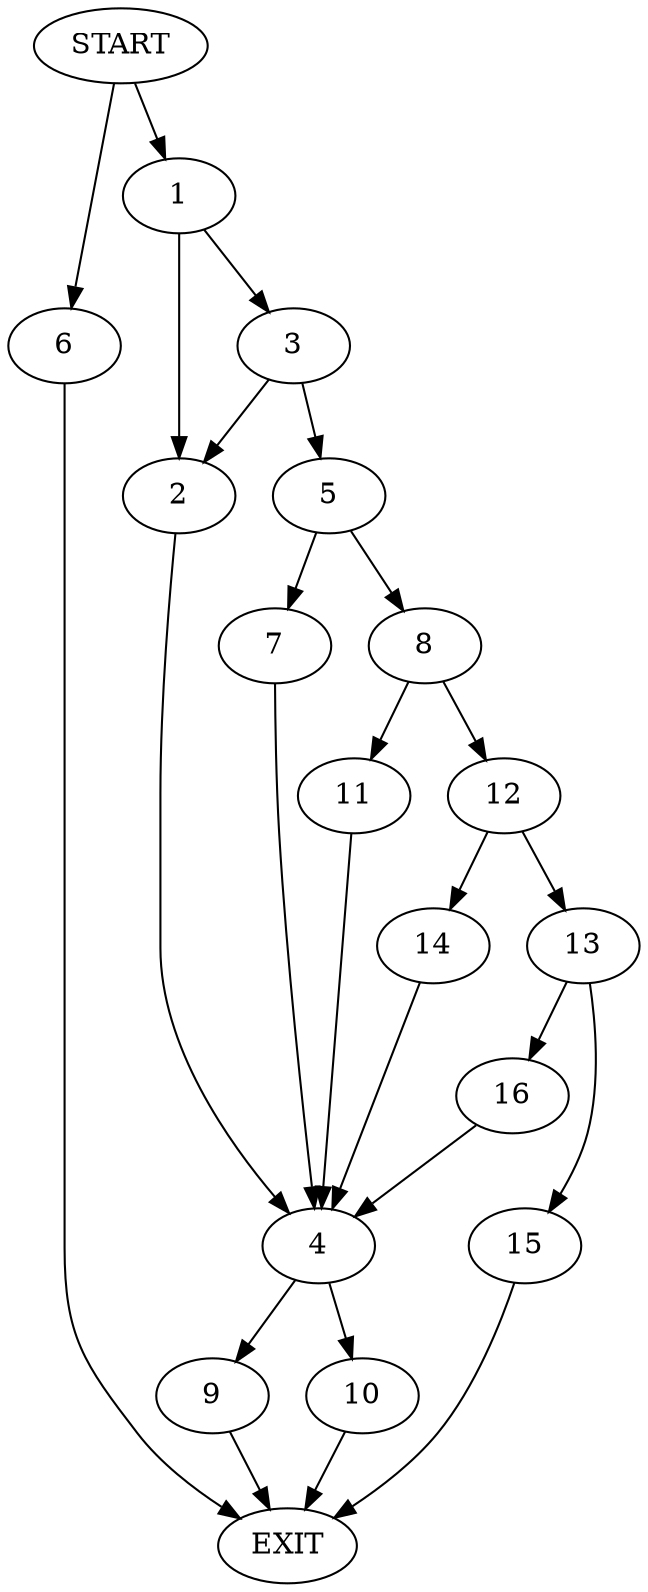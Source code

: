digraph {
0 [label="START"]
17 [label="EXIT"]
0 -> 1
1 -> 2
1 -> 3
2 -> 4
3 -> 2
3 -> 5
0 -> 6
6 -> 17
5 -> 7
5 -> 8
4 -> 9
4 -> 10
8 -> 11
8 -> 12
7 -> 4
11 -> 4
12 -> 13
12 -> 14
13 -> 15
13 -> 16
14 -> 4
15 -> 17
16 -> 4
9 -> 17
10 -> 17
}
